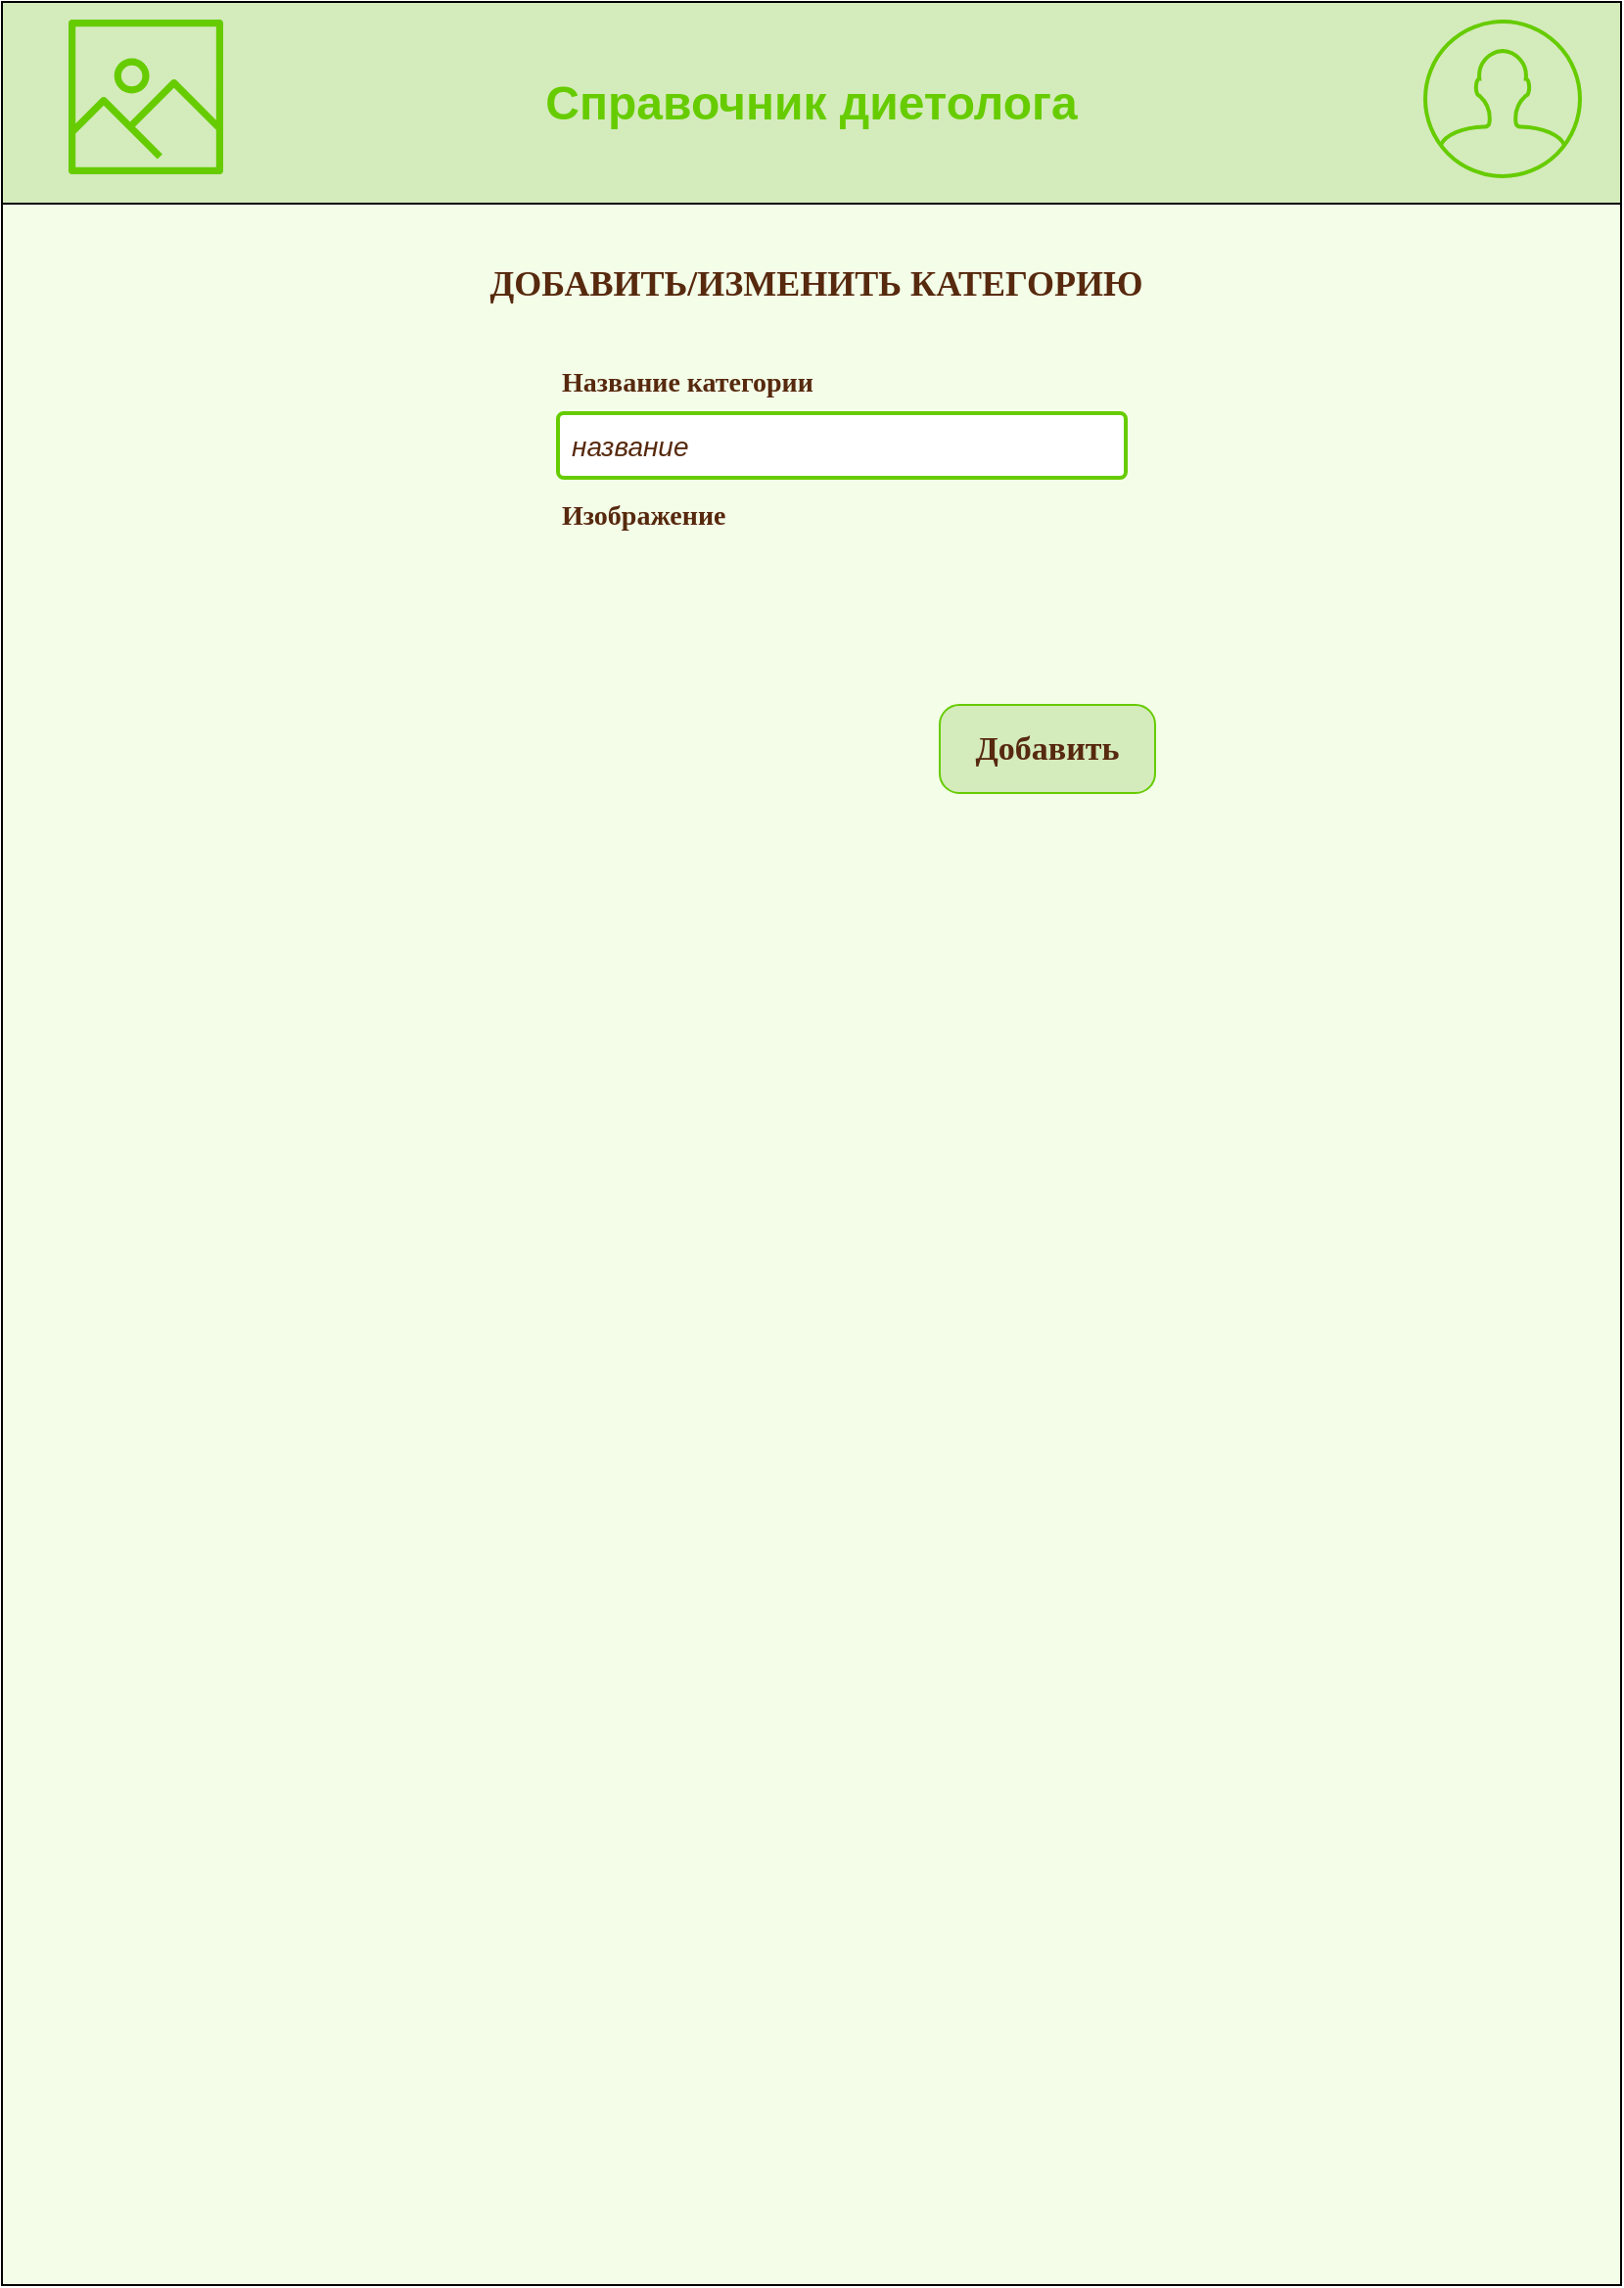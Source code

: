 <mxfile version="24.7.16">
  <diagram name="Страница — 1" id="MHpBdJXiEZs-bnn1Wk0y">
    <mxGraphModel dx="1434" dy="784" grid="1" gridSize="1" guides="1" tooltips="1" connect="1" arrows="1" fold="1" page="1" pageScale="1" pageWidth="827" pageHeight="1169" math="0" shadow="0">
      <root>
        <mxCell id="0" />
        <mxCell id="1" parent="0" />
        <mxCell id="KBLDiju2WBnaZNLSjC8g-6" value="&lt;h1&gt;&lt;font color=&quot;#66cc00&quot;&gt;Справочник диетолога&lt;/font&gt;&lt;/h1&gt;" style="rounded=0;whiteSpace=wrap;html=1;fillColor=#D4EBBC;" parent="1" vertex="1">
          <mxGeometry width="827" height="103" as="geometry" />
        </mxCell>
        <mxCell id="KBLDiju2WBnaZNLSjC8g-9" value="" style="rounded=0;whiteSpace=wrap;html=1;fillColor=#F3FDE8;" parent="1" vertex="1">
          <mxGeometry y="103" width="827" height="1063" as="geometry" />
        </mxCell>
        <mxCell id="KBLDiju2WBnaZNLSjC8g-7" value="" style="sketch=0;outlineConnect=0;fontColor=#232F3E;gradientColor=none;fillColor=#66CC00;strokeColor=none;dashed=0;verticalLabelPosition=bottom;verticalAlign=top;align=center;html=1;fontSize=12;fontStyle=0;aspect=fixed;pointerEvents=1;shape=mxgraph.aws4.container_registry_image;" parent="1" vertex="1">
          <mxGeometry x="34" y="9" width="79" height="79" as="geometry" />
        </mxCell>
        <mxCell id="KBLDiju2WBnaZNLSjC8g-11" value="&lt;h2&gt;&lt;font face=&quot;Georgia&quot; color=&quot;#57290e&quot;&gt;ДОБАВИТЬ/ИЗМЕНИТЬ КАТЕГОРИЮ&lt;/font&gt;&lt;/h2&gt;" style="text;html=1;align=center;verticalAlign=middle;whiteSpace=wrap;rounded=0;" parent="1" vertex="1">
          <mxGeometry x="220" y="129" width="392" height="30" as="geometry" />
        </mxCell>
        <mxCell id="KBLDiju2WBnaZNLSjC8g-12" value="&lt;font face=&quot;Georgia&quot; color=&quot;#57290e&quot;&gt;&lt;span style=&quot;font-size: 14px;&quot;&gt;Изображение&lt;/span&gt;&lt;/font&gt;" style="fillColor=none;strokeColor=none;html=1;fontSize=11;fontStyle=0;align=left;fontColor=#596780;fontStyle=1;fontSize=11" parent="1" vertex="1">
          <mxGeometry x="284" y="253" width="240" height="20" as="geometry" />
        </mxCell>
        <mxCell id="KBLDiju2WBnaZNLSjC8g-14" value="&lt;font face=&quot;Georgia&quot; color=&quot;#57290e&quot;&gt;&lt;span style=&quot;font-size: 14px;&quot;&gt;Название категории&lt;/span&gt;&lt;/font&gt;" style="fillColor=none;strokeColor=none;html=1;fontSize=11;fontStyle=0;align=left;fontColor=#596780;fontStyle=1;fontSize=11" parent="1" vertex="1">
          <mxGeometry x="284" y="185" width="240" height="20" as="geometry" />
        </mxCell>
        <mxCell id="KBLDiju2WBnaZNLSjC8g-15" value="&lt;font style=&quot;font-size: 14px;&quot; color=&quot;#57290e&quot;&gt;&lt;i&gt;название&lt;/i&gt;&lt;/font&gt;" style="rounded=1;arcSize=9;align=left;spacingLeft=5;strokeColor=#66CC00;html=1;strokeWidth=2;fontSize=12" parent="1" vertex="1">
          <mxGeometry x="284" y="210" width="290" height="33" as="geometry" />
        </mxCell>
        <mxCell id="4UEEjsPfrM63260ZoVqT-1" value="" style="html=1;verticalLabelPosition=bottom;align=center;labelBackgroundColor=#ffffff;verticalAlign=top;strokeWidth=2;strokeColor=#66CC00;shadow=0;dashed=0;shape=mxgraph.ios7.icons.user;aspect=fixed;fillColor=none;" parent="1" vertex="1">
          <mxGeometry x="727" y="10" width="79" height="79" as="geometry" />
        </mxCell>
        <mxCell id="B4r0x6zWwnCoDJnPljFq-6" value="" style="shape=image;html=1;verticalAlign=top;verticalLabelPosition=bottom;labelBackgroundColor=#ffffff;imageAspect=0;aspect=fixed;image=https://cdn1.iconfinder.com/data/icons/iconoir-vol-1/24/add-media-image-128.png" parent="1" vertex="1">
          <mxGeometry x="282" y="273" width="71" height="71" as="geometry" />
        </mxCell>
        <mxCell id="B4r0x6zWwnCoDJnPljFq-7" value="&lt;font color=&quot;#57290e&quot; face=&quot;Georgia&quot;&gt;Добавить&lt;/font&gt;" style="strokeWidth=1;shadow=0;dashed=0;align=center;html=1;shape=mxgraph.mockup.buttons.button;strokeColor=#66CC00;fontColor=#ffffff;mainText=;buttonStyle=round;fontSize=17;fontStyle=1;fillColor=#D4EBBC;whiteSpace=wrap;" parent="1" vertex="1">
          <mxGeometry x="479" y="359" width="110" height="45" as="geometry" />
        </mxCell>
      </root>
    </mxGraphModel>
  </diagram>
</mxfile>
